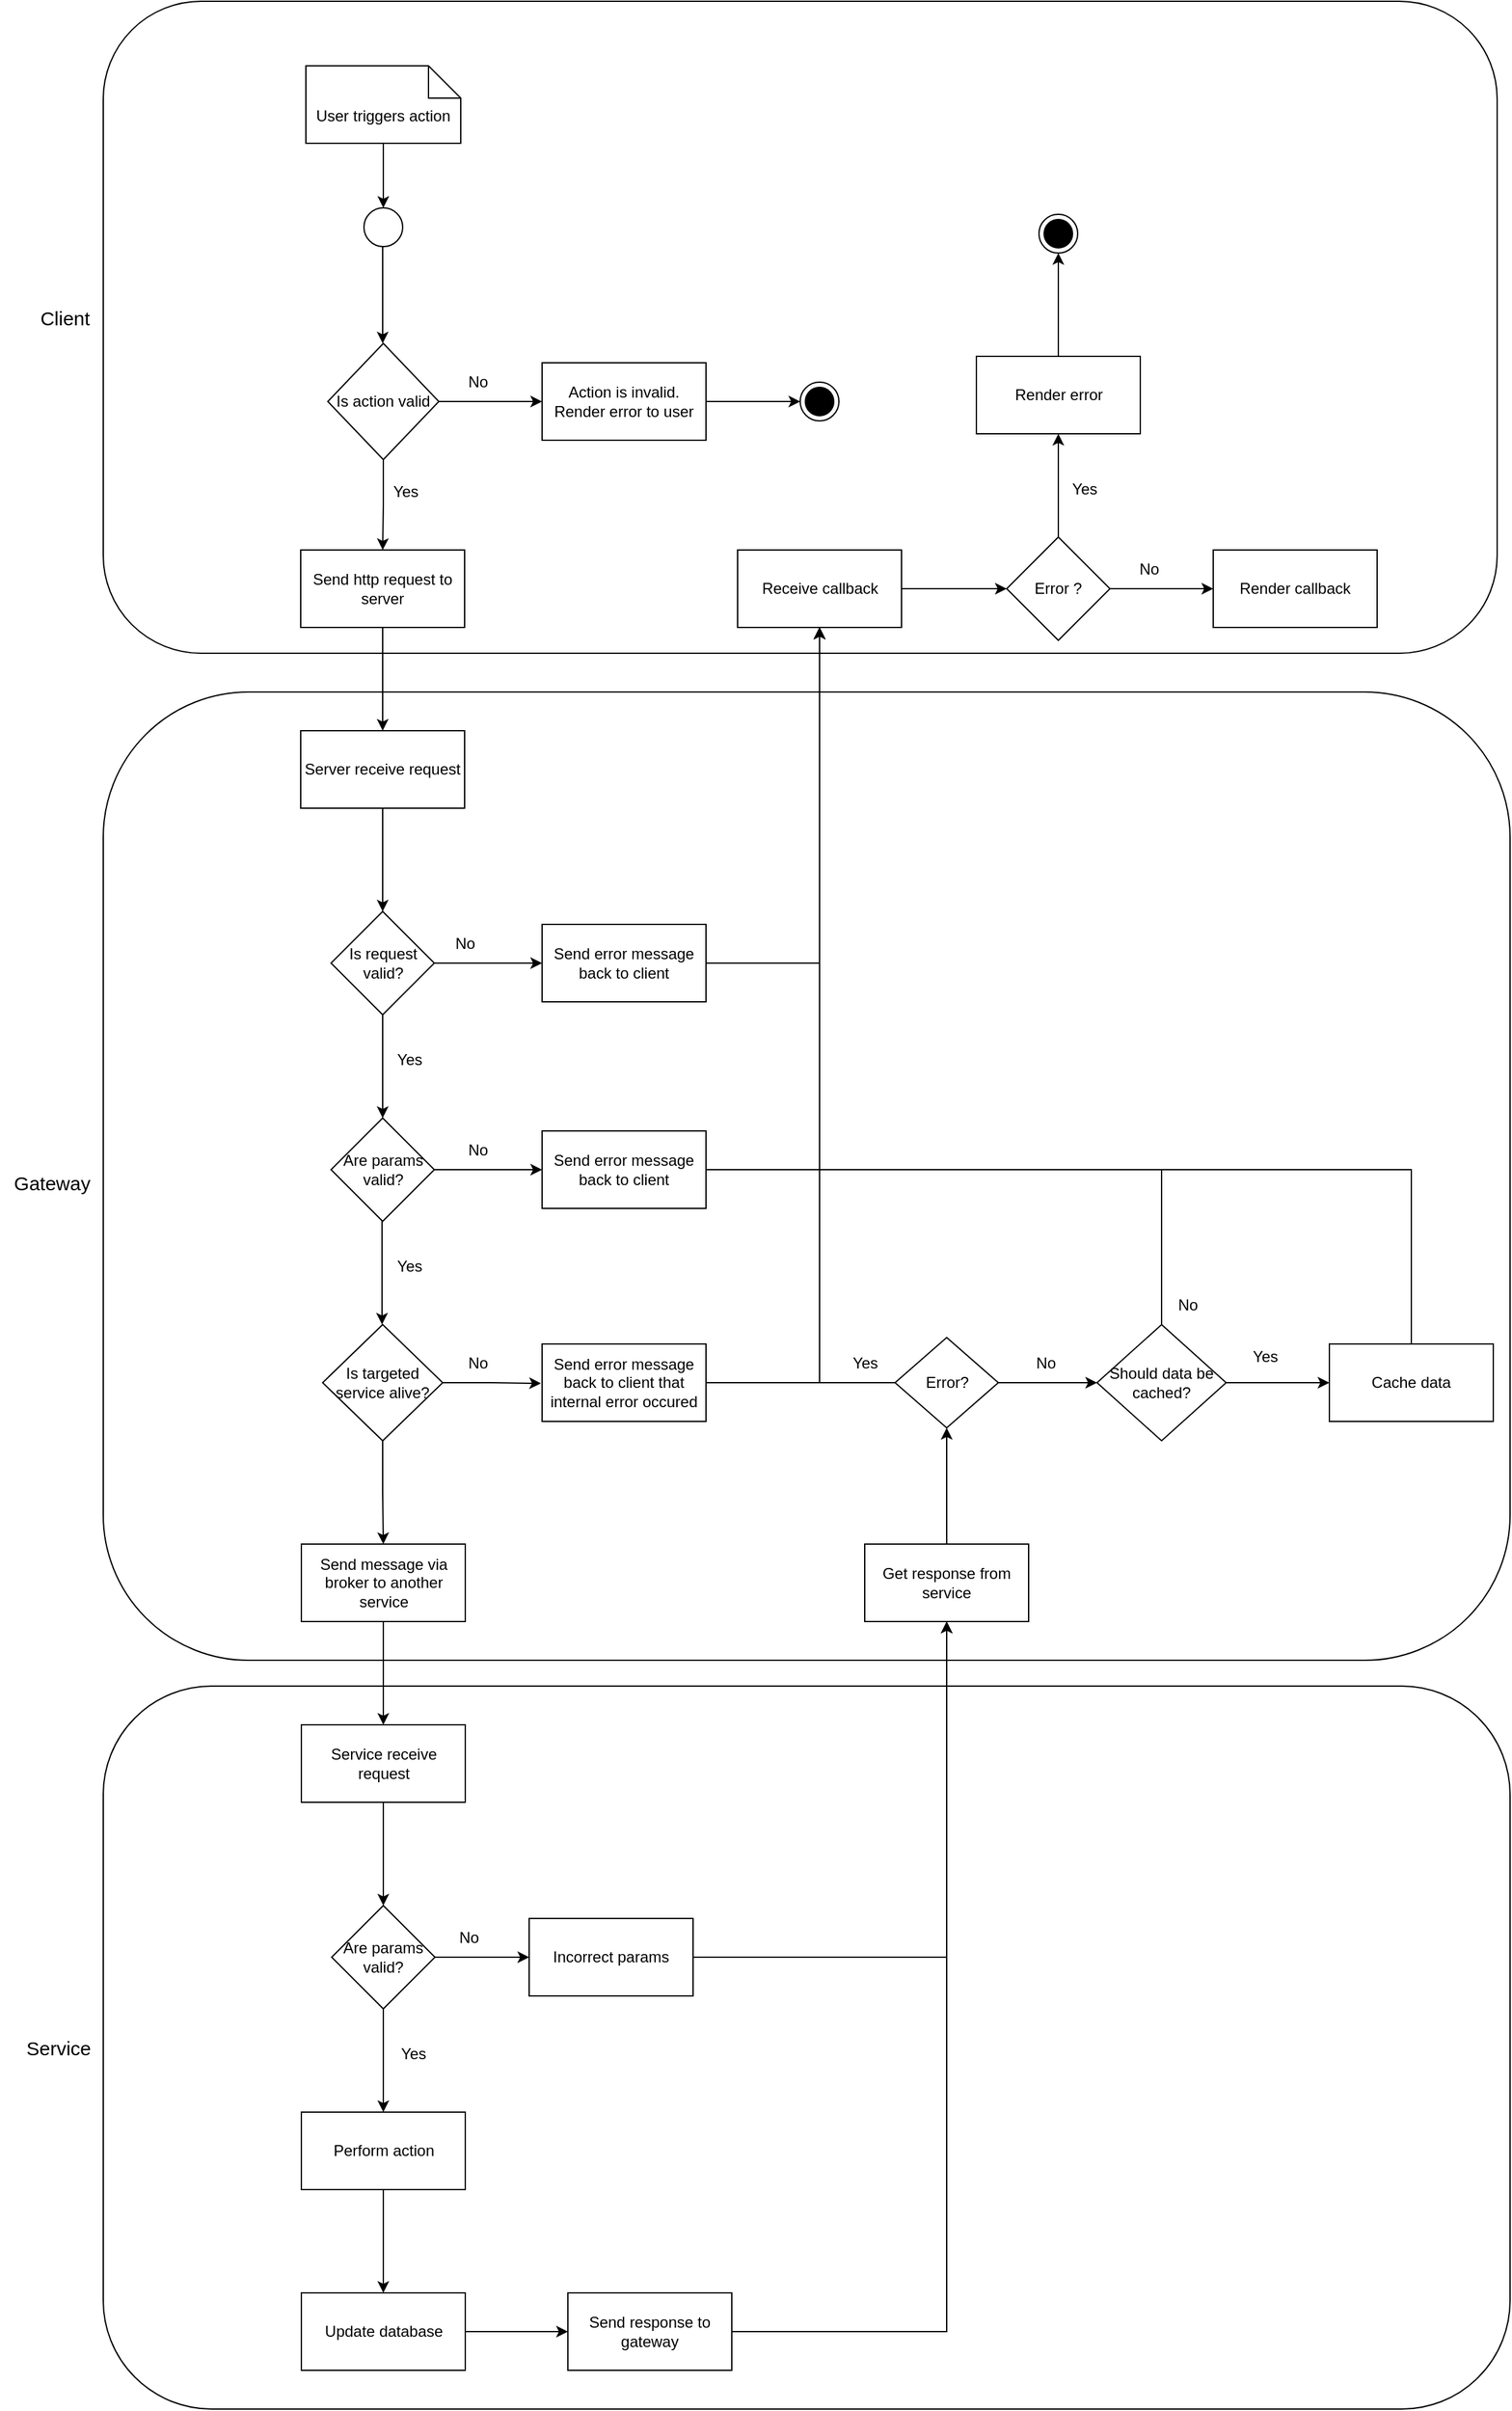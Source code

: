 <mxfile version="23.1.5" type="device">
  <diagram name="Page-1" id="2piI0Q8Ou8PmLaY1OBmB">
    <mxGraphModel dx="3822" dy="3209" grid="1" gridSize="10" guides="1" tooltips="1" connect="1" arrows="1" fold="1" page="1" pageScale="1" pageWidth="827" pageHeight="1169" math="0" shadow="0">
      <root>
        <mxCell id="0" />
        <mxCell id="1" parent="0" />
        <mxCell id="nFtIXvnAsv70sawZ2uHv-3" style="edgeStyle=orthogonalEdgeStyle;rounded=0;orthogonalLoop=1;jettySize=auto;html=1;" parent="1" edge="1">
          <mxGeometry relative="1" as="geometry">
            <mxPoint x="416.5" y="325" as="targetPoint" />
            <mxPoint x="416.5" y="245" as="sourcePoint" />
          </mxGeometry>
        </mxCell>
        <mxCell id="nFtIXvnAsv70sawZ2uHv-6" style="edgeStyle=orthogonalEdgeStyle;rounded=0;orthogonalLoop=1;jettySize=auto;html=1;" parent="1" source="nFtIXvnAsv70sawZ2uHv-4" target="nFtIXvnAsv70sawZ2uHv-5" edge="1">
          <mxGeometry relative="1" as="geometry" />
        </mxCell>
        <mxCell id="nFtIXvnAsv70sawZ2uHv-11" style="edgeStyle=orthogonalEdgeStyle;rounded=0;orthogonalLoop=1;jettySize=auto;html=1;entryX=0.5;entryY=0;entryDx=0;entryDy=0;" parent="1" source="nFtIXvnAsv70sawZ2uHv-4" target="nFtIXvnAsv70sawZ2uHv-10" edge="1">
          <mxGeometry relative="1" as="geometry" />
        </mxCell>
        <mxCell id="nFtIXvnAsv70sawZ2uHv-4" value="Is action valid" style="rhombus;whiteSpace=wrap;html=1;" parent="1" vertex="1">
          <mxGeometry x="374" y="325" width="86" height="90" as="geometry" />
        </mxCell>
        <mxCell id="nFtIXvnAsv70sawZ2uHv-8" style="edgeStyle=orthogonalEdgeStyle;rounded=0;orthogonalLoop=1;jettySize=auto;html=1;entryX=0;entryY=0.5;entryDx=0;entryDy=0;" parent="1" source="nFtIXvnAsv70sawZ2uHv-5" target="nFtIXvnAsv70sawZ2uHv-7" edge="1">
          <mxGeometry relative="1" as="geometry" />
        </mxCell>
        <mxCell id="nFtIXvnAsv70sawZ2uHv-5" value="Action is invalid. Render error to user" style="rounded=0;whiteSpace=wrap;html=1;" parent="1" vertex="1">
          <mxGeometry x="540" y="340" width="127" height="60" as="geometry" />
        </mxCell>
        <mxCell id="nFtIXvnAsv70sawZ2uHv-7" value="" style="ellipse;html=1;shape=endState;fillColor=strokeColor;" parent="1" vertex="1">
          <mxGeometry x="740" y="355" width="30" height="30" as="geometry" />
        </mxCell>
        <mxCell id="nFtIXvnAsv70sawZ2uHv-9" value="No" style="text;html=1;align=center;verticalAlign=middle;resizable=0;points=[];autosize=1;strokeColor=none;fillColor=none;" parent="1" vertex="1">
          <mxGeometry x="470" y="340" width="40" height="30" as="geometry" />
        </mxCell>
        <mxCell id="nFtIXvnAsv70sawZ2uHv-16" style="edgeStyle=orthogonalEdgeStyle;rounded=0;orthogonalLoop=1;jettySize=auto;html=1;entryX=0.5;entryY=0;entryDx=0;entryDy=0;" parent="1" source="nFtIXvnAsv70sawZ2uHv-10" target="nFtIXvnAsv70sawZ2uHv-15" edge="1">
          <mxGeometry relative="1" as="geometry" />
        </mxCell>
        <mxCell id="nFtIXvnAsv70sawZ2uHv-10" value="Send http request to server" style="rounded=0;whiteSpace=wrap;html=1;" parent="1" vertex="1">
          <mxGeometry x="353" y="485" width="127" height="60" as="geometry" />
        </mxCell>
        <mxCell id="nFtIXvnAsv70sawZ2uHv-12" value="Yes" style="text;html=1;align=center;verticalAlign=middle;resizable=0;points=[];autosize=1;strokeColor=none;fillColor=none;" parent="1" vertex="1">
          <mxGeometry x="414" y="425" width="40" height="30" as="geometry" />
        </mxCell>
        <mxCell id="nFtIXvnAsv70sawZ2uHv-13" value="" style="rounded=1;whiteSpace=wrap;html=1;fillColor=none;" parent="1" vertex="1">
          <mxGeometry x="200" y="60" width="1080" height="505" as="geometry" />
        </mxCell>
        <mxCell id="nFtIXvnAsv70sawZ2uHv-14" value="&lt;font style=&quot;font-size: 15px;&quot;&gt;Client&lt;/font&gt;" style="text;html=1;align=center;verticalAlign=middle;resizable=0;points=[];autosize=1;strokeColor=none;fillColor=none;" parent="1" vertex="1">
          <mxGeometry x="140" y="290" width="60" height="30" as="geometry" />
        </mxCell>
        <mxCell id="nFtIXvnAsv70sawZ2uHv-18" style="edgeStyle=orthogonalEdgeStyle;rounded=0;orthogonalLoop=1;jettySize=auto;html=1;entryX=0.5;entryY=0;entryDx=0;entryDy=0;" parent="1" source="nFtIXvnAsv70sawZ2uHv-15" target="nFtIXvnAsv70sawZ2uHv-17" edge="1">
          <mxGeometry relative="1" as="geometry" />
        </mxCell>
        <mxCell id="nFtIXvnAsv70sawZ2uHv-15" value="Server receive request" style="rounded=0;whiteSpace=wrap;html=1;" parent="1" vertex="1">
          <mxGeometry x="353" y="625" width="127" height="60" as="geometry" />
        </mxCell>
        <mxCell id="nFtIXvnAsv70sawZ2uHv-20" style="edgeStyle=orthogonalEdgeStyle;rounded=0;orthogonalLoop=1;jettySize=auto;html=1;entryX=0;entryY=0.5;entryDx=0;entryDy=0;" parent="1" source="nFtIXvnAsv70sawZ2uHv-17" target="nFtIXvnAsv70sawZ2uHv-19" edge="1">
          <mxGeometry relative="1" as="geometry" />
        </mxCell>
        <mxCell id="nFtIXvnAsv70sawZ2uHv-28" style="edgeStyle=orthogonalEdgeStyle;rounded=0;orthogonalLoop=1;jettySize=auto;html=1;entryX=0.5;entryY=0;entryDx=0;entryDy=0;" parent="1" source="nFtIXvnAsv70sawZ2uHv-17" target="nFtIXvnAsv70sawZ2uHv-24" edge="1">
          <mxGeometry relative="1" as="geometry" />
        </mxCell>
        <mxCell id="nFtIXvnAsv70sawZ2uHv-17" value="Is request valid?" style="rhombus;whiteSpace=wrap;html=1;" parent="1" vertex="1">
          <mxGeometry x="376.5" y="765" width="80" height="80" as="geometry" />
        </mxCell>
        <mxCell id="nFtIXvnAsv70sawZ2uHv-46" style="edgeStyle=orthogonalEdgeStyle;rounded=0;orthogonalLoop=1;jettySize=auto;html=1;" parent="1" source="nFtIXvnAsv70sawZ2uHv-19" target="nFtIXvnAsv70sawZ2uHv-45" edge="1">
          <mxGeometry relative="1" as="geometry" />
        </mxCell>
        <mxCell id="nFtIXvnAsv70sawZ2uHv-19" value="Send error message back to client" style="rounded=0;whiteSpace=wrap;html=1;" parent="1" vertex="1">
          <mxGeometry x="540" y="775" width="127" height="60" as="geometry" />
        </mxCell>
        <mxCell id="nFtIXvnAsv70sawZ2uHv-23" style="edgeStyle=orthogonalEdgeStyle;rounded=0;orthogonalLoop=1;jettySize=auto;html=1;entryX=0;entryY=0.5;entryDx=0;entryDy=0;" parent="1" source="nFtIXvnAsv70sawZ2uHv-24" target="nFtIXvnAsv70sawZ2uHv-26" edge="1">
          <mxGeometry relative="1" as="geometry" />
        </mxCell>
        <mxCell id="nFtIXvnAsv70sawZ2uHv-24" value="Are params valid?" style="rhombus;whiteSpace=wrap;html=1;" parent="1" vertex="1">
          <mxGeometry x="376.5" y="925" width="80" height="80" as="geometry" />
        </mxCell>
        <mxCell id="nFtIXvnAsv70sawZ2uHv-47" style="edgeStyle=orthogonalEdgeStyle;rounded=0;orthogonalLoop=1;jettySize=auto;html=1;entryX=0.5;entryY=1;entryDx=0;entryDy=0;" parent="1" source="nFtIXvnAsv70sawZ2uHv-26" target="nFtIXvnAsv70sawZ2uHv-45" edge="1">
          <mxGeometry relative="1" as="geometry" />
        </mxCell>
        <mxCell id="nFtIXvnAsv70sawZ2uHv-26" value="Send error message back to client" style="rounded=0;whiteSpace=wrap;html=1;" parent="1" vertex="1">
          <mxGeometry x="540" y="935" width="127" height="60" as="geometry" />
        </mxCell>
        <mxCell id="nFtIXvnAsv70sawZ2uHv-29" value="No" style="text;html=1;align=center;verticalAlign=middle;resizable=0;points=[];autosize=1;strokeColor=none;fillColor=none;" parent="1" vertex="1">
          <mxGeometry x="460" y="775" width="40" height="30" as="geometry" />
        </mxCell>
        <mxCell id="nFtIXvnAsv70sawZ2uHv-30" value="Yes" style="text;html=1;align=center;verticalAlign=middle;resizable=0;points=[];autosize=1;strokeColor=none;fillColor=none;" parent="1" vertex="1">
          <mxGeometry x="416.5" y="865" width="40" height="30" as="geometry" />
        </mxCell>
        <mxCell id="nFtIXvnAsv70sawZ2uHv-31" value="No" style="text;html=1;align=center;verticalAlign=middle;resizable=0;points=[];autosize=1;strokeColor=none;fillColor=none;" parent="1" vertex="1">
          <mxGeometry x="470" y="935" width="40" height="30" as="geometry" />
        </mxCell>
        <mxCell id="nFtIXvnAsv70sawZ2uHv-33" style="edgeStyle=orthogonalEdgeStyle;rounded=0;orthogonalLoop=1;jettySize=auto;html=1;entryX=0.492;entryY=-0.001;entryDx=0;entryDy=0;entryPerimeter=0;" parent="1" source="nFtIXvnAsv70sawZ2uHv-24" edge="1">
          <mxGeometry relative="1" as="geometry">
            <mxPoint x="415.984" y="1084.94" as="targetPoint" />
          </mxGeometry>
        </mxCell>
        <mxCell id="nFtIXvnAsv70sawZ2uHv-34" value="Yes" style="text;html=1;align=center;verticalAlign=middle;resizable=0;points=[];autosize=1;strokeColor=none;fillColor=none;" parent="1" vertex="1">
          <mxGeometry x="416.5" y="1025" width="40" height="30" as="geometry" />
        </mxCell>
        <mxCell id="nFtIXvnAsv70sawZ2uHv-42" style="edgeStyle=orthogonalEdgeStyle;rounded=0;orthogonalLoop=1;jettySize=auto;html=1;entryX=0.5;entryY=0;entryDx=0;entryDy=0;" parent="1" source="nFtIXvnAsv70sawZ2uHv-35" target="nFtIXvnAsv70sawZ2uHv-41" edge="1">
          <mxGeometry relative="1" as="geometry" />
        </mxCell>
        <mxCell id="nFtIXvnAsv70sawZ2uHv-35" value="Is targeted service alive?" style="rhombus;whiteSpace=wrap;html=1;" parent="1" vertex="1">
          <mxGeometry x="370" y="1085" width="93" height="90" as="geometry" />
        </mxCell>
        <mxCell id="nFtIXvnAsv70sawZ2uHv-59" style="edgeStyle=orthogonalEdgeStyle;rounded=0;orthogonalLoop=1;jettySize=auto;html=1;" parent="1" source="nFtIXvnAsv70sawZ2uHv-36" target="nFtIXvnAsv70sawZ2uHv-45" edge="1">
          <mxGeometry relative="1" as="geometry" />
        </mxCell>
        <mxCell id="nFtIXvnAsv70sawZ2uHv-36" value="Send error message back to client that internal error occured" style="rounded=0;whiteSpace=wrap;html=1;" parent="1" vertex="1">
          <mxGeometry x="540" y="1100" width="127" height="60" as="geometry" />
        </mxCell>
        <mxCell id="nFtIXvnAsv70sawZ2uHv-37" style="edgeStyle=orthogonalEdgeStyle;rounded=0;orthogonalLoop=1;jettySize=auto;html=1;entryX=-0.007;entryY=0.509;entryDx=0;entryDy=0;entryPerimeter=0;" parent="1" source="nFtIXvnAsv70sawZ2uHv-35" target="nFtIXvnAsv70sawZ2uHv-36" edge="1">
          <mxGeometry relative="1" as="geometry" />
        </mxCell>
        <mxCell id="nFtIXvnAsv70sawZ2uHv-38" value="No" style="text;html=1;align=center;verticalAlign=middle;resizable=0;points=[];autosize=1;strokeColor=none;fillColor=none;" parent="1" vertex="1">
          <mxGeometry x="470" y="1100" width="40" height="30" as="geometry" />
        </mxCell>
        <mxCell id="nFtIXvnAsv70sawZ2uHv-44" style="edgeStyle=orthogonalEdgeStyle;rounded=0;orthogonalLoop=1;jettySize=auto;html=1;entryX=0.5;entryY=0;entryDx=0;entryDy=0;" parent="1" source="nFtIXvnAsv70sawZ2uHv-41" target="nFtIXvnAsv70sawZ2uHv-43" edge="1">
          <mxGeometry relative="1" as="geometry" />
        </mxCell>
        <mxCell id="nFtIXvnAsv70sawZ2uHv-41" value="Send message via broker to another service" style="rounded=0;whiteSpace=wrap;html=1;" parent="1" vertex="1">
          <mxGeometry x="353.5" y="1255" width="127" height="60" as="geometry" />
        </mxCell>
        <mxCell id="nFtIXvnAsv70sawZ2uHv-64" style="edgeStyle=orthogonalEdgeStyle;rounded=0;orthogonalLoop=1;jettySize=auto;html=1;entryX=0.5;entryY=0;entryDx=0;entryDy=0;" parent="1" source="nFtIXvnAsv70sawZ2uHv-43" target="nFtIXvnAsv70sawZ2uHv-63" edge="1">
          <mxGeometry relative="1" as="geometry" />
        </mxCell>
        <mxCell id="nFtIXvnAsv70sawZ2uHv-43" value="Service receive request" style="rounded=0;whiteSpace=wrap;html=1;" parent="1" vertex="1">
          <mxGeometry x="353.5" y="1395" width="127" height="60" as="geometry" />
        </mxCell>
        <mxCell id="nFtIXvnAsv70sawZ2uHv-49" style="edgeStyle=orthogonalEdgeStyle;rounded=0;orthogonalLoop=1;jettySize=auto;html=1;entryX=0;entryY=0.5;entryDx=0;entryDy=0;" parent="1" source="nFtIXvnAsv70sawZ2uHv-45" edge="1">
          <mxGeometry relative="1" as="geometry">
            <mxPoint x="900" y="515" as="targetPoint" />
          </mxGeometry>
        </mxCell>
        <mxCell id="nFtIXvnAsv70sawZ2uHv-45" value="Receive callback" style="rounded=0;whiteSpace=wrap;html=1;" parent="1" vertex="1">
          <mxGeometry x="691.5" y="485" width="127" height="60" as="geometry" />
        </mxCell>
        <mxCell id="nFtIXvnAsv70sawZ2uHv-52" style="edgeStyle=orthogonalEdgeStyle;rounded=0;orthogonalLoop=1;jettySize=auto;html=1;entryX=0.5;entryY=1;entryDx=0;entryDy=0;" parent="1" source="nFtIXvnAsv70sawZ2uHv-50" target="nFtIXvnAsv70sawZ2uHv-51" edge="1">
          <mxGeometry relative="1" as="geometry" />
        </mxCell>
        <mxCell id="nFtIXvnAsv70sawZ2uHv-57" style="edgeStyle=orthogonalEdgeStyle;rounded=0;orthogonalLoop=1;jettySize=auto;html=1;" parent="1" source="nFtIXvnAsv70sawZ2uHv-50" target="nFtIXvnAsv70sawZ2uHv-56" edge="1">
          <mxGeometry relative="1" as="geometry" />
        </mxCell>
        <mxCell id="nFtIXvnAsv70sawZ2uHv-50" value="Error ?" style="rhombus;whiteSpace=wrap;html=1;" parent="1" vertex="1">
          <mxGeometry x="900" y="475" width="80" height="80" as="geometry" />
        </mxCell>
        <mxCell id="nFtIXvnAsv70sawZ2uHv-54" style="edgeStyle=orthogonalEdgeStyle;rounded=0;orthogonalLoop=1;jettySize=auto;html=1;entryX=0.5;entryY=1;entryDx=0;entryDy=0;" parent="1" source="nFtIXvnAsv70sawZ2uHv-51" target="nFtIXvnAsv70sawZ2uHv-53" edge="1">
          <mxGeometry relative="1" as="geometry" />
        </mxCell>
        <mxCell id="nFtIXvnAsv70sawZ2uHv-51" value="Render error" style="rounded=0;whiteSpace=wrap;html=1;" parent="1" vertex="1">
          <mxGeometry x="876.5" y="335" width="127" height="60" as="geometry" />
        </mxCell>
        <mxCell id="nFtIXvnAsv70sawZ2uHv-53" value="" style="ellipse;html=1;shape=endState;fillColor=strokeColor;" parent="1" vertex="1">
          <mxGeometry x="925" y="225" width="30" height="30" as="geometry" />
        </mxCell>
        <mxCell id="nFtIXvnAsv70sawZ2uHv-55" value="Yes" style="text;html=1;align=center;verticalAlign=middle;resizable=0;points=[];autosize=1;strokeColor=none;fillColor=none;" parent="1" vertex="1">
          <mxGeometry x="940" y="423" width="40" height="30" as="geometry" />
        </mxCell>
        <mxCell id="nFtIXvnAsv70sawZ2uHv-56" value="Render callback" style="rounded=0;whiteSpace=wrap;html=1;" parent="1" vertex="1">
          <mxGeometry x="1060" y="485" width="127" height="60" as="geometry" />
        </mxCell>
        <mxCell id="nFtIXvnAsv70sawZ2uHv-58" value="No" style="text;html=1;align=center;verticalAlign=middle;resizable=0;points=[];autosize=1;strokeColor=none;fillColor=none;" parent="1" vertex="1">
          <mxGeometry x="990" y="485" width="40" height="30" as="geometry" />
        </mxCell>
        <mxCell id="nFtIXvnAsv70sawZ2uHv-60" value="" style="rounded=1;whiteSpace=wrap;html=1;fillColor=none;" parent="1" vertex="1">
          <mxGeometry x="200" y="595" width="1090" height="750" as="geometry" />
        </mxCell>
        <mxCell id="nFtIXvnAsv70sawZ2uHv-61" value="&lt;font style=&quot;font-size: 15px;&quot;&gt;Gateway&lt;/font&gt;" style="text;html=1;align=center;verticalAlign=middle;resizable=0;points=[];autosize=1;strokeColor=none;fillColor=none;" parent="1" vertex="1">
          <mxGeometry x="120" y="960" width="80" height="30" as="geometry" />
        </mxCell>
        <mxCell id="nFtIXvnAsv70sawZ2uHv-66" style="edgeStyle=orthogonalEdgeStyle;rounded=0;orthogonalLoop=1;jettySize=auto;html=1;" parent="1" source="nFtIXvnAsv70sawZ2uHv-63" target="nFtIXvnAsv70sawZ2uHv-65" edge="1">
          <mxGeometry relative="1" as="geometry" />
        </mxCell>
        <mxCell id="nFtIXvnAsv70sawZ2uHv-89" style="edgeStyle=orthogonalEdgeStyle;rounded=0;orthogonalLoop=1;jettySize=auto;html=1;entryX=0.5;entryY=0;entryDx=0;entryDy=0;" parent="1" source="nFtIXvnAsv70sawZ2uHv-63" target="nFtIXvnAsv70sawZ2uHv-88" edge="1">
          <mxGeometry relative="1" as="geometry" />
        </mxCell>
        <mxCell id="nFtIXvnAsv70sawZ2uHv-63" value="Are params valid?" style="rhombus;whiteSpace=wrap;html=1;" parent="1" vertex="1">
          <mxGeometry x="377" y="1535" width="80" height="80" as="geometry" />
        </mxCell>
        <mxCell id="nFtIXvnAsv70sawZ2uHv-75" style="edgeStyle=orthogonalEdgeStyle;rounded=0;orthogonalLoop=1;jettySize=auto;html=1;" parent="1" source="nFtIXvnAsv70sawZ2uHv-65" target="nFtIXvnAsv70sawZ2uHv-68" edge="1">
          <mxGeometry relative="1" as="geometry" />
        </mxCell>
        <mxCell id="nFtIXvnAsv70sawZ2uHv-65" value="Incorrect params" style="rounded=0;whiteSpace=wrap;html=1;" parent="1" vertex="1">
          <mxGeometry x="530" y="1545" width="127" height="60" as="geometry" />
        </mxCell>
        <mxCell id="nFtIXvnAsv70sawZ2uHv-67" value="No" style="text;html=1;align=center;verticalAlign=middle;resizable=0;points=[];autosize=1;strokeColor=none;fillColor=none;" parent="1" vertex="1">
          <mxGeometry x="463" y="1545" width="40" height="30" as="geometry" />
        </mxCell>
        <mxCell id="nFtIXvnAsv70sawZ2uHv-73" style="edgeStyle=orthogonalEdgeStyle;rounded=0;orthogonalLoop=1;jettySize=auto;html=1;" parent="1" source="nFtIXvnAsv70sawZ2uHv-68" target="nFtIXvnAsv70sawZ2uHv-69" edge="1">
          <mxGeometry relative="1" as="geometry" />
        </mxCell>
        <mxCell id="nFtIXvnAsv70sawZ2uHv-68" value="Get response from service" style="rounded=0;whiteSpace=wrap;html=1;" parent="1" vertex="1">
          <mxGeometry x="790" y="1255" width="127" height="60" as="geometry" />
        </mxCell>
        <mxCell id="nFtIXvnAsv70sawZ2uHv-72" style="edgeStyle=orthogonalEdgeStyle;rounded=0;orthogonalLoop=1;jettySize=auto;html=1;entryX=0.5;entryY=1;entryDx=0;entryDy=0;" parent="1" source="nFtIXvnAsv70sawZ2uHv-69" target="nFtIXvnAsv70sawZ2uHv-45" edge="1">
          <mxGeometry relative="1" as="geometry">
            <Array as="points">
              <mxPoint x="755" y="1130" />
            </Array>
          </mxGeometry>
        </mxCell>
        <mxCell id="nFtIXvnAsv70sawZ2uHv-78" style="edgeStyle=orthogonalEdgeStyle;rounded=0;orthogonalLoop=1;jettySize=auto;html=1;" parent="1" source="nFtIXvnAsv70sawZ2uHv-69" target="nFtIXvnAsv70sawZ2uHv-77" edge="1">
          <mxGeometry relative="1" as="geometry" />
        </mxCell>
        <mxCell id="nFtIXvnAsv70sawZ2uHv-69" value="Error?" style="rhombus;whiteSpace=wrap;html=1;" parent="1" vertex="1">
          <mxGeometry x="813.5" y="1095" width="80" height="70" as="geometry" />
        </mxCell>
        <mxCell id="nFtIXvnAsv70sawZ2uHv-74" value="Yes" style="text;html=1;align=center;verticalAlign=middle;resizable=0;points=[];autosize=1;strokeColor=none;fillColor=none;" parent="1" vertex="1">
          <mxGeometry x="770" y="1100" width="40" height="30" as="geometry" />
        </mxCell>
        <mxCell id="nFtIXvnAsv70sawZ2uHv-81" style="edgeStyle=orthogonalEdgeStyle;rounded=0;orthogonalLoop=1;jettySize=auto;html=1;entryX=0;entryY=0.5;entryDx=0;entryDy=0;" parent="1" source="nFtIXvnAsv70sawZ2uHv-77" target="nFtIXvnAsv70sawZ2uHv-80" edge="1">
          <mxGeometry relative="1" as="geometry" />
        </mxCell>
        <mxCell id="nFtIXvnAsv70sawZ2uHv-86" style="edgeStyle=orthogonalEdgeStyle;rounded=0;orthogonalLoop=1;jettySize=auto;html=1;" parent="1" source="nFtIXvnAsv70sawZ2uHv-77" target="nFtIXvnAsv70sawZ2uHv-45" edge="1">
          <mxGeometry relative="1" as="geometry">
            <Array as="points">
              <mxPoint x="1020" y="965" />
              <mxPoint x="755" y="965" />
            </Array>
          </mxGeometry>
        </mxCell>
        <mxCell id="nFtIXvnAsv70sawZ2uHv-77" value="Should data be cached?" style="rhombus;whiteSpace=wrap;html=1;" parent="1" vertex="1">
          <mxGeometry x="970" y="1085" width="100" height="90" as="geometry" />
        </mxCell>
        <mxCell id="nFtIXvnAsv70sawZ2uHv-79" value="No" style="text;html=1;align=center;verticalAlign=middle;resizable=0;points=[];autosize=1;strokeColor=none;fillColor=none;" parent="1" vertex="1">
          <mxGeometry x="910" y="1100" width="40" height="30" as="geometry" />
        </mxCell>
        <mxCell id="nFtIXvnAsv70sawZ2uHv-85" style="edgeStyle=orthogonalEdgeStyle;rounded=0;orthogonalLoop=1;jettySize=auto;html=1;" parent="1" source="nFtIXvnAsv70sawZ2uHv-80" target="nFtIXvnAsv70sawZ2uHv-45" edge="1">
          <mxGeometry relative="1" as="geometry">
            <Array as="points">
              <mxPoint x="1214" y="965" />
              <mxPoint x="755" y="965" />
            </Array>
          </mxGeometry>
        </mxCell>
        <mxCell id="nFtIXvnAsv70sawZ2uHv-80" value="Cache data" style="rounded=0;whiteSpace=wrap;html=1;" parent="1" vertex="1">
          <mxGeometry x="1150" y="1100" width="127" height="60" as="geometry" />
        </mxCell>
        <mxCell id="nFtIXvnAsv70sawZ2uHv-82" value="Yes" style="text;html=1;align=center;verticalAlign=middle;resizable=0;points=[];autosize=1;strokeColor=none;fillColor=none;" parent="1" vertex="1">
          <mxGeometry x="1080" y="1095" width="40" height="30" as="geometry" />
        </mxCell>
        <mxCell id="nFtIXvnAsv70sawZ2uHv-87" value="No" style="text;html=1;align=center;verticalAlign=middle;resizable=0;points=[];autosize=1;strokeColor=none;fillColor=none;" parent="1" vertex="1">
          <mxGeometry x="1020" y="1055" width="40" height="30" as="geometry" />
        </mxCell>
        <mxCell id="nFtIXvnAsv70sawZ2uHv-92" style="edgeStyle=orthogonalEdgeStyle;rounded=0;orthogonalLoop=1;jettySize=auto;html=1;entryX=0.5;entryY=0;entryDx=0;entryDy=0;" parent="1" source="nFtIXvnAsv70sawZ2uHv-88" target="nFtIXvnAsv70sawZ2uHv-91" edge="1">
          <mxGeometry relative="1" as="geometry" />
        </mxCell>
        <mxCell id="nFtIXvnAsv70sawZ2uHv-88" value="Perform action" style="rounded=0;whiteSpace=wrap;html=1;" parent="1" vertex="1">
          <mxGeometry x="353.5" y="1695" width="127" height="60" as="geometry" />
        </mxCell>
        <mxCell id="nFtIXvnAsv70sawZ2uHv-90" value="Yes" style="text;html=1;align=center;verticalAlign=middle;resizable=0;points=[];autosize=1;strokeColor=none;fillColor=none;" parent="1" vertex="1">
          <mxGeometry x="420" y="1635" width="40" height="30" as="geometry" />
        </mxCell>
        <mxCell id="nFtIXvnAsv70sawZ2uHv-95" style="edgeStyle=orthogonalEdgeStyle;rounded=0;orthogonalLoop=1;jettySize=auto;html=1;entryX=0;entryY=0.5;entryDx=0;entryDy=0;" parent="1" source="nFtIXvnAsv70sawZ2uHv-91" target="nFtIXvnAsv70sawZ2uHv-94" edge="1">
          <mxGeometry relative="1" as="geometry" />
        </mxCell>
        <mxCell id="nFtIXvnAsv70sawZ2uHv-91" value="Update database" style="rounded=0;whiteSpace=wrap;html=1;" parent="1" vertex="1">
          <mxGeometry x="353.5" y="1835" width="127" height="60" as="geometry" />
        </mxCell>
        <mxCell id="nFtIXvnAsv70sawZ2uHv-96" style="edgeStyle=orthogonalEdgeStyle;rounded=0;orthogonalLoop=1;jettySize=auto;html=1;entryX=0.5;entryY=1;entryDx=0;entryDy=0;" parent="1" source="nFtIXvnAsv70sawZ2uHv-94" target="nFtIXvnAsv70sawZ2uHv-68" edge="1">
          <mxGeometry relative="1" as="geometry" />
        </mxCell>
        <mxCell id="nFtIXvnAsv70sawZ2uHv-94" value="Send response to gateway" style="rounded=0;whiteSpace=wrap;html=1;" parent="1" vertex="1">
          <mxGeometry x="560" y="1835" width="127" height="60" as="geometry" />
        </mxCell>
        <mxCell id="nFtIXvnAsv70sawZ2uHv-97" value="" style="rounded=1;whiteSpace=wrap;html=1;fillColor=none;" parent="1" vertex="1">
          <mxGeometry x="200" y="1365" width="1090" height="560" as="geometry" />
        </mxCell>
        <mxCell id="nFtIXvnAsv70sawZ2uHv-99" value="&lt;font style=&quot;font-size: 15px;&quot;&gt;Service&lt;/font&gt;" style="text;html=1;align=center;verticalAlign=middle;resizable=0;points=[];autosize=1;strokeColor=none;fillColor=none;" parent="1" vertex="1">
          <mxGeometry x="130" y="1630" width="70" height="30" as="geometry" />
        </mxCell>
        <mxCell id="ZcOZXwjGDm74NVIKwb6F-1" value="" style="ellipse;" vertex="1" parent="1">
          <mxGeometry x="402" y="220" width="30" height="30" as="geometry" />
        </mxCell>
        <mxCell id="ZcOZXwjGDm74NVIKwb6F-4" style="edgeStyle=orthogonalEdgeStyle;rounded=0;orthogonalLoop=1;jettySize=auto;html=1;entryX=0.5;entryY=0;entryDx=0;entryDy=0;" edge="1" parent="1" source="ZcOZXwjGDm74NVIKwb6F-2" target="ZcOZXwjGDm74NVIKwb6F-1">
          <mxGeometry relative="1" as="geometry" />
        </mxCell>
        <mxCell id="ZcOZXwjGDm74NVIKwb6F-2" value="User triggers action" style="shape=note2;boundedLbl=1;whiteSpace=wrap;html=1;size=25;verticalAlign=top;align=center;" vertex="1" parent="1">
          <mxGeometry x="357" y="110" width="120" height="60" as="geometry" />
        </mxCell>
      </root>
    </mxGraphModel>
  </diagram>
</mxfile>
